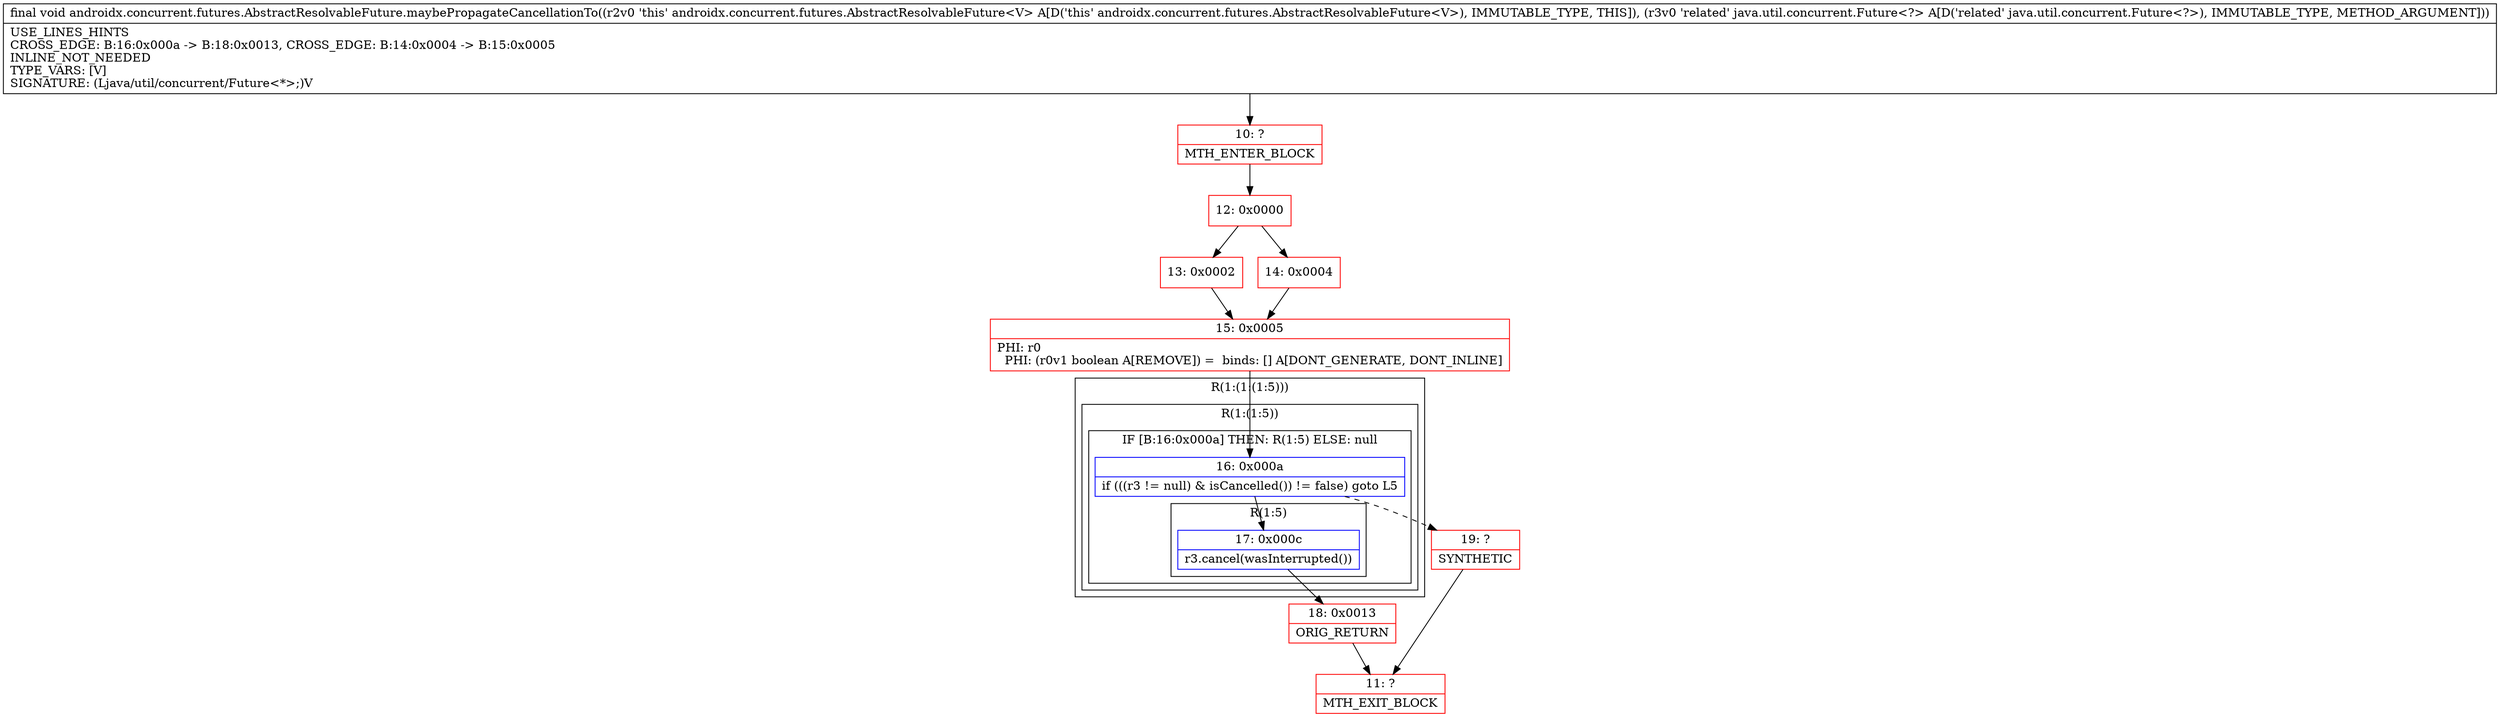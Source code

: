 digraph "CFG forandroidx.concurrent.futures.AbstractResolvableFuture.maybePropagateCancellationTo(Ljava\/util\/concurrent\/Future;)V" {
subgraph cluster_Region_1179944003 {
label = "R(1:(1:(1:5)))";
node [shape=record,color=blue];
subgraph cluster_Region_1167721791 {
label = "R(1:(1:5))";
node [shape=record,color=blue];
subgraph cluster_IfRegion_134226246 {
label = "IF [B:16:0x000a] THEN: R(1:5) ELSE: null";
node [shape=record,color=blue];
Node_16 [shape=record,label="{16\:\ 0x000a|if (((r3 != null) & isCancelled()) != false) goto L5\l}"];
subgraph cluster_Region_1075176388 {
label = "R(1:5)";
node [shape=record,color=blue];
Node_17 [shape=record,label="{17\:\ 0x000c|r3.cancel(wasInterrupted())\l}"];
}
}
}
}
Node_10 [shape=record,color=red,label="{10\:\ ?|MTH_ENTER_BLOCK\l}"];
Node_12 [shape=record,color=red,label="{12\:\ 0x0000}"];
Node_13 [shape=record,color=red,label="{13\:\ 0x0002}"];
Node_15 [shape=record,color=red,label="{15\:\ 0x0005|PHI: r0 \l  PHI: (r0v1 boolean A[REMOVE]) =  binds: [] A[DONT_GENERATE, DONT_INLINE]\l}"];
Node_18 [shape=record,color=red,label="{18\:\ 0x0013|ORIG_RETURN\l}"];
Node_11 [shape=record,color=red,label="{11\:\ ?|MTH_EXIT_BLOCK\l}"];
Node_19 [shape=record,color=red,label="{19\:\ ?|SYNTHETIC\l}"];
Node_14 [shape=record,color=red,label="{14\:\ 0x0004}"];
MethodNode[shape=record,label="{final void androidx.concurrent.futures.AbstractResolvableFuture.maybePropagateCancellationTo((r2v0 'this' androidx.concurrent.futures.AbstractResolvableFuture\<V\> A[D('this' androidx.concurrent.futures.AbstractResolvableFuture\<V\>), IMMUTABLE_TYPE, THIS]), (r3v0 'related' java.util.concurrent.Future\<?\> A[D('related' java.util.concurrent.Future\<?\>), IMMUTABLE_TYPE, METHOD_ARGUMENT]))  | USE_LINES_HINTS\lCROSS_EDGE: B:16:0x000a \-\> B:18:0x0013, CROSS_EDGE: B:14:0x0004 \-\> B:15:0x0005\lINLINE_NOT_NEEDED\lTYPE_VARS: [V]\lSIGNATURE: (Ljava\/util\/concurrent\/Future\<*\>;)V\l}"];
MethodNode -> Node_10;Node_16 -> Node_17;
Node_16 -> Node_19[style=dashed];
Node_17 -> Node_18;
Node_10 -> Node_12;
Node_12 -> Node_13;
Node_12 -> Node_14;
Node_13 -> Node_15;
Node_15 -> Node_16;
Node_18 -> Node_11;
Node_19 -> Node_11;
Node_14 -> Node_15;
}

